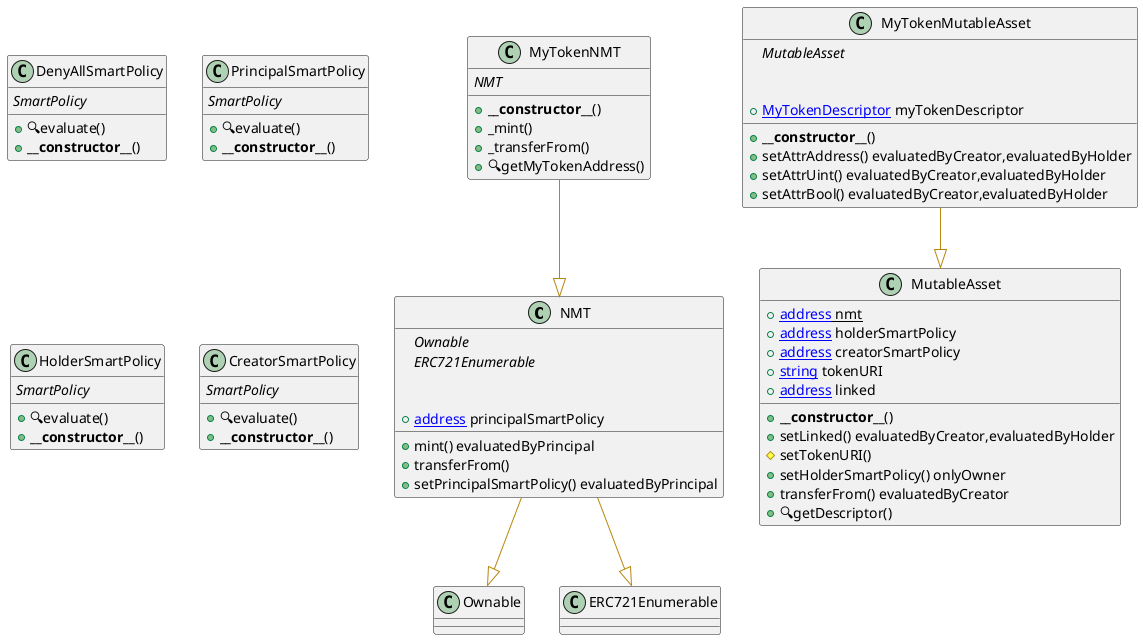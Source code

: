 @startuml
' -- generated by: https://marketplace.visualstudio.com/items?itemName=tintinweb.solidity-visual-auditor
'
' -- for auto-render install: https://marketplace.visualstudio.com/items?itemName=jebbs.plantuml
' -- options --

allowmixing

' -- classes --


class NMT {
    ' -- inheritance --
	{abstract}Ownable
	{abstract}ERC721Enumerable

    ' -- usingFor --

    ' -- vars --
	+[[address]] principalSmartPolicy

    ' -- methods --
	+mint() evaluatedByPrincipal
	+transferFrom() 
	+setPrincipalSmartPolicy() evaluatedByPrincipal
}
' -- inheritance / usingFor --
NMT --[#DarkGoldenRod]|> Ownable
NMT --[#DarkGoldenRod]|> ERC721Enumerable




class MutableAsset {
    ' -- inheritance --

    ' -- usingFor --

    ' -- vars --
	+{static}[[address]] nmt
	+[[address]] holderSmartPolicy
	+[[address]] creatorSmartPolicy
	+[[string]] tokenURI
	+[[address]] linked

    ' -- methods --
	+**__constructor__**()
	+setLinked() evaluatedByCreator,evaluatedByHolder
	#setTokenURI()
	+setHolderSmartPolicy() onlyOwner
	+transferFrom() evaluatedByCreator
	+🔍getDescriptor()

}

class MyTokenMutableAsset {
    ' -- inheritance --
	{abstract}MutableAsset

    ' -- usingFor --

    ' -- vars --
	+[[MyTokenDescriptor]] myTokenDescriptor

    ' -- methods --
	+**__constructor__**()
	+setAttrAddress() evaluatedByCreator,evaluatedByHolder	
	+setAttrUint() evaluatedByCreator,evaluatedByHolder
	+setAttrBool() evaluatedByCreator,evaluatedByHolder

}
' -- inheritance / usingFor --
MyTokenMutableAsset --[#DarkGoldenRod]|> MutableAsset

class MyTokenNMT {
    ' -- inheritance --
	{abstract}NMT

    ' -- usingFor --

    ' -- vars --

    ' -- methods --
	+**__constructor__**()
	+_mint()
	+_transferFrom()
	+🔍getMyTokenAddress()

}
' -- inheritance / usingFor --
MyTokenNMT --[#DarkGoldenRod]|> NMT


class DenyAllSmartPolicy {
    ' -- inheritance --
	{abstract}SmartPolicy

    ' -- usingFor --

    ' -- vars --

    ' -- methods --
	+🔍evaluate()
	+**__constructor__**()

}
' -- inheritance / usingFor --
class PrincipalSmartPolicy {
    ' -- inheritance --
	{abstract}SmartPolicy

    ' -- usingFor --

    ' -- vars --

    ' -- methods --
	+🔍evaluate()
	+**__constructor__**()

}

class HolderSmartPolicy {
    ' -- inheritance --
	{abstract}SmartPolicy

    ' -- usingFor --

    ' -- vars --

    ' -- methods --
	+🔍evaluate()
	+**__constructor__**()

}

class CreatorSmartPolicy {
    ' -- inheritance --
	{abstract}SmartPolicy

    ' -- usingFor --

    ' -- vars --

    ' -- methods --
	+🔍evaluate()
	+**__constructor__**()

}

' class SmartPolicy {
'     ' -- inheritance --

'     ' -- usingFor --

'     ' -- vars --

'     ' -- methods --
' 	#🔍decodeData()
' 	#🔍decodeSignature()
' 	+🔍evaluate()

' }
@enduml